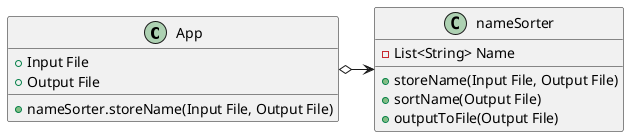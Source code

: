 @startuml
'https://plantuml.com/class-diagram

class App
{
    + Input File
    + Output File

    + nameSorter.storeName(Input File, Output File)
}

class nameSorter
{
    - List<String> Name

    + storeName(Input File, Output File)
    + sortName(Output File)
    + outputToFile(Output File)
}

App o-> nameSorter

@enduml
